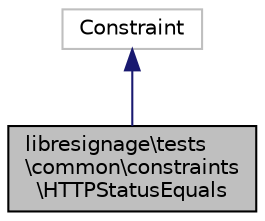 digraph "libresignage\tests\common\constraints\HTTPStatusEquals"
{
  edge [fontname="Helvetica",fontsize="10",labelfontname="Helvetica",labelfontsize="10"];
  node [fontname="Helvetica",fontsize="10",shape=record];
  Node2 [label="libresignage\\tests\l\\common\\constraints\l\\HTTPStatusEquals",height=0.2,width=0.4,color="black", fillcolor="grey75", style="filled", fontcolor="black"];
  Node3 -> Node2 [dir="back",color="midnightblue",fontsize="10",style="solid",fontname="Helvetica"];
  Node3 [label="Constraint",height=0.2,width=0.4,color="grey75", fillcolor="white", style="filled"];
}
